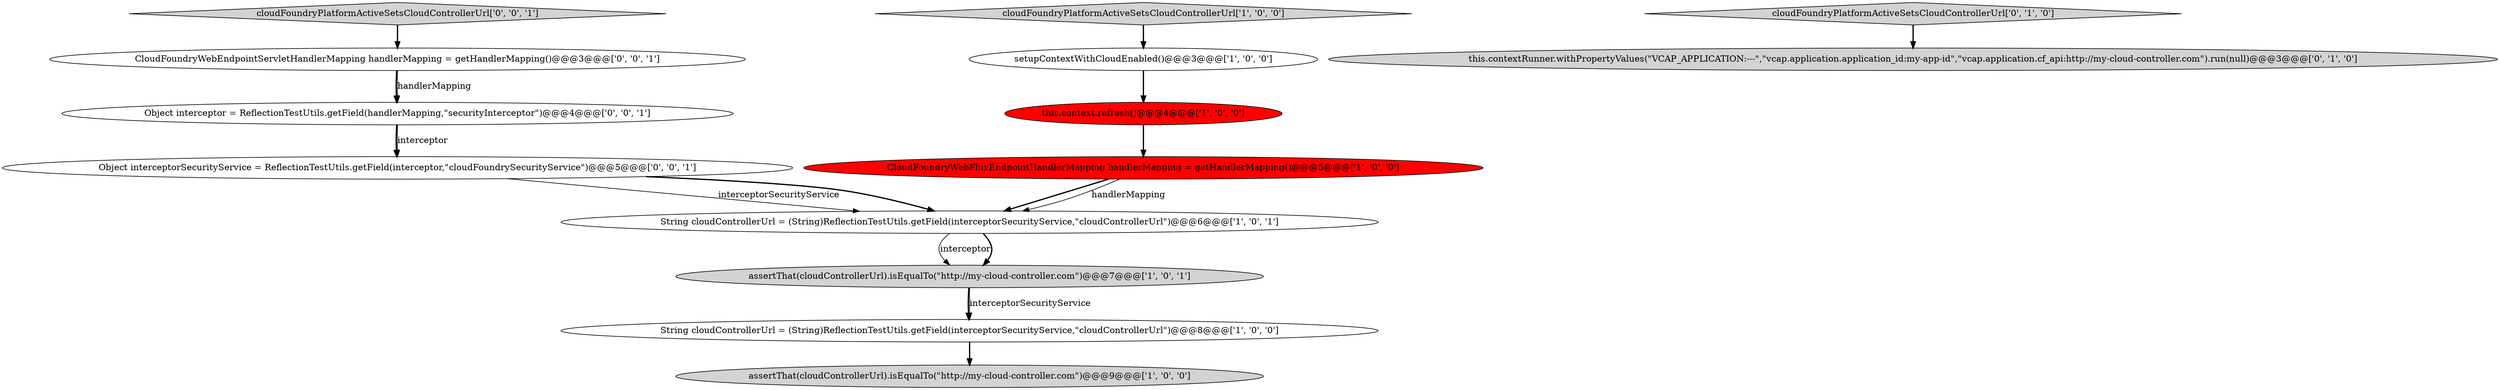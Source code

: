 digraph {
10 [style = filled, label = "cloudFoundryPlatformActiveSetsCloudControllerUrl['0', '0', '1']", fillcolor = lightgray, shape = diamond image = "AAA0AAABBB3BBB"];
8 [style = filled, label = "cloudFoundryPlatformActiveSetsCloudControllerUrl['0', '1', '0']", fillcolor = lightgray, shape = diamond image = "AAA0AAABBB2BBB"];
12 [style = filled, label = "CloudFoundryWebEndpointServletHandlerMapping handlerMapping = getHandlerMapping()@@@3@@@['0', '0', '1']", fillcolor = white, shape = ellipse image = "AAA0AAABBB3BBB"];
6 [style = filled, label = "cloudFoundryPlatformActiveSetsCloudControllerUrl['1', '0', '0']", fillcolor = lightgray, shape = diamond image = "AAA0AAABBB1BBB"];
3 [style = filled, label = "String cloudControllerUrl = (String)ReflectionTestUtils.getField(interceptorSecurityService,\"cloudControllerUrl\")@@@8@@@['1', '0', '0']", fillcolor = white, shape = ellipse image = "AAA0AAABBB1BBB"];
0 [style = filled, label = "assertThat(cloudControllerUrl).isEqualTo(\"http://my-cloud-controller.com\")@@@7@@@['1', '0', '1']", fillcolor = lightgray, shape = ellipse image = "AAA0AAABBB1BBB"];
2 [style = filled, label = "setupContextWithCloudEnabled()@@@3@@@['1', '0', '0']", fillcolor = white, shape = ellipse image = "AAA0AAABBB1BBB"];
7 [style = filled, label = "CloudFoundryWebFluxEndpointHandlerMapping handlerMapping = getHandlerMapping()@@@5@@@['1', '0', '0']", fillcolor = red, shape = ellipse image = "AAA1AAABBB1BBB"];
5 [style = filled, label = "assertThat(cloudControllerUrl).isEqualTo(\"http://my-cloud-controller.com\")@@@9@@@['1', '0', '0']", fillcolor = lightgray, shape = ellipse image = "AAA0AAABBB1BBB"];
1 [style = filled, label = "String cloudControllerUrl = (String)ReflectionTestUtils.getField(interceptorSecurityService,\"cloudControllerUrl\")@@@6@@@['1', '0', '1']", fillcolor = white, shape = ellipse image = "AAA0AAABBB1BBB"];
9 [style = filled, label = "this.contextRunner.withPropertyValues(\"VCAP_APPLICATION:---\",\"vcap.application.application_id:my-app-id\",\"vcap.application.cf_api:http://my-cloud-controller.com\").run(null)@@@3@@@['0', '1', '0']", fillcolor = lightgray, shape = ellipse image = "AAA0AAABBB2BBB"];
13 [style = filled, label = "Object interceptor = ReflectionTestUtils.getField(handlerMapping,\"securityInterceptor\")@@@4@@@['0', '0', '1']", fillcolor = white, shape = ellipse image = "AAA0AAABBB3BBB"];
4 [style = filled, label = "this.context.refresh()@@@4@@@['1', '0', '0']", fillcolor = red, shape = ellipse image = "AAA1AAABBB1BBB"];
11 [style = filled, label = "Object interceptorSecurityService = ReflectionTestUtils.getField(interceptor,\"cloudFoundrySecurityService\")@@@5@@@['0', '0', '1']", fillcolor = white, shape = ellipse image = "AAA0AAABBB3BBB"];
0->3 [style = bold, label=""];
0->3 [style = solid, label="interceptorSecurityService"];
12->13 [style = bold, label=""];
3->5 [style = bold, label=""];
1->0 [style = solid, label="interceptor"];
7->1 [style = bold, label=""];
1->0 [style = bold, label=""];
7->1 [style = solid, label="handlerMapping"];
11->1 [style = solid, label="interceptorSecurityService"];
2->4 [style = bold, label=""];
13->11 [style = bold, label=""];
11->1 [style = bold, label=""];
10->12 [style = bold, label=""];
13->11 [style = solid, label="interceptor"];
4->7 [style = bold, label=""];
8->9 [style = bold, label=""];
6->2 [style = bold, label=""];
12->13 [style = solid, label="handlerMapping"];
}
